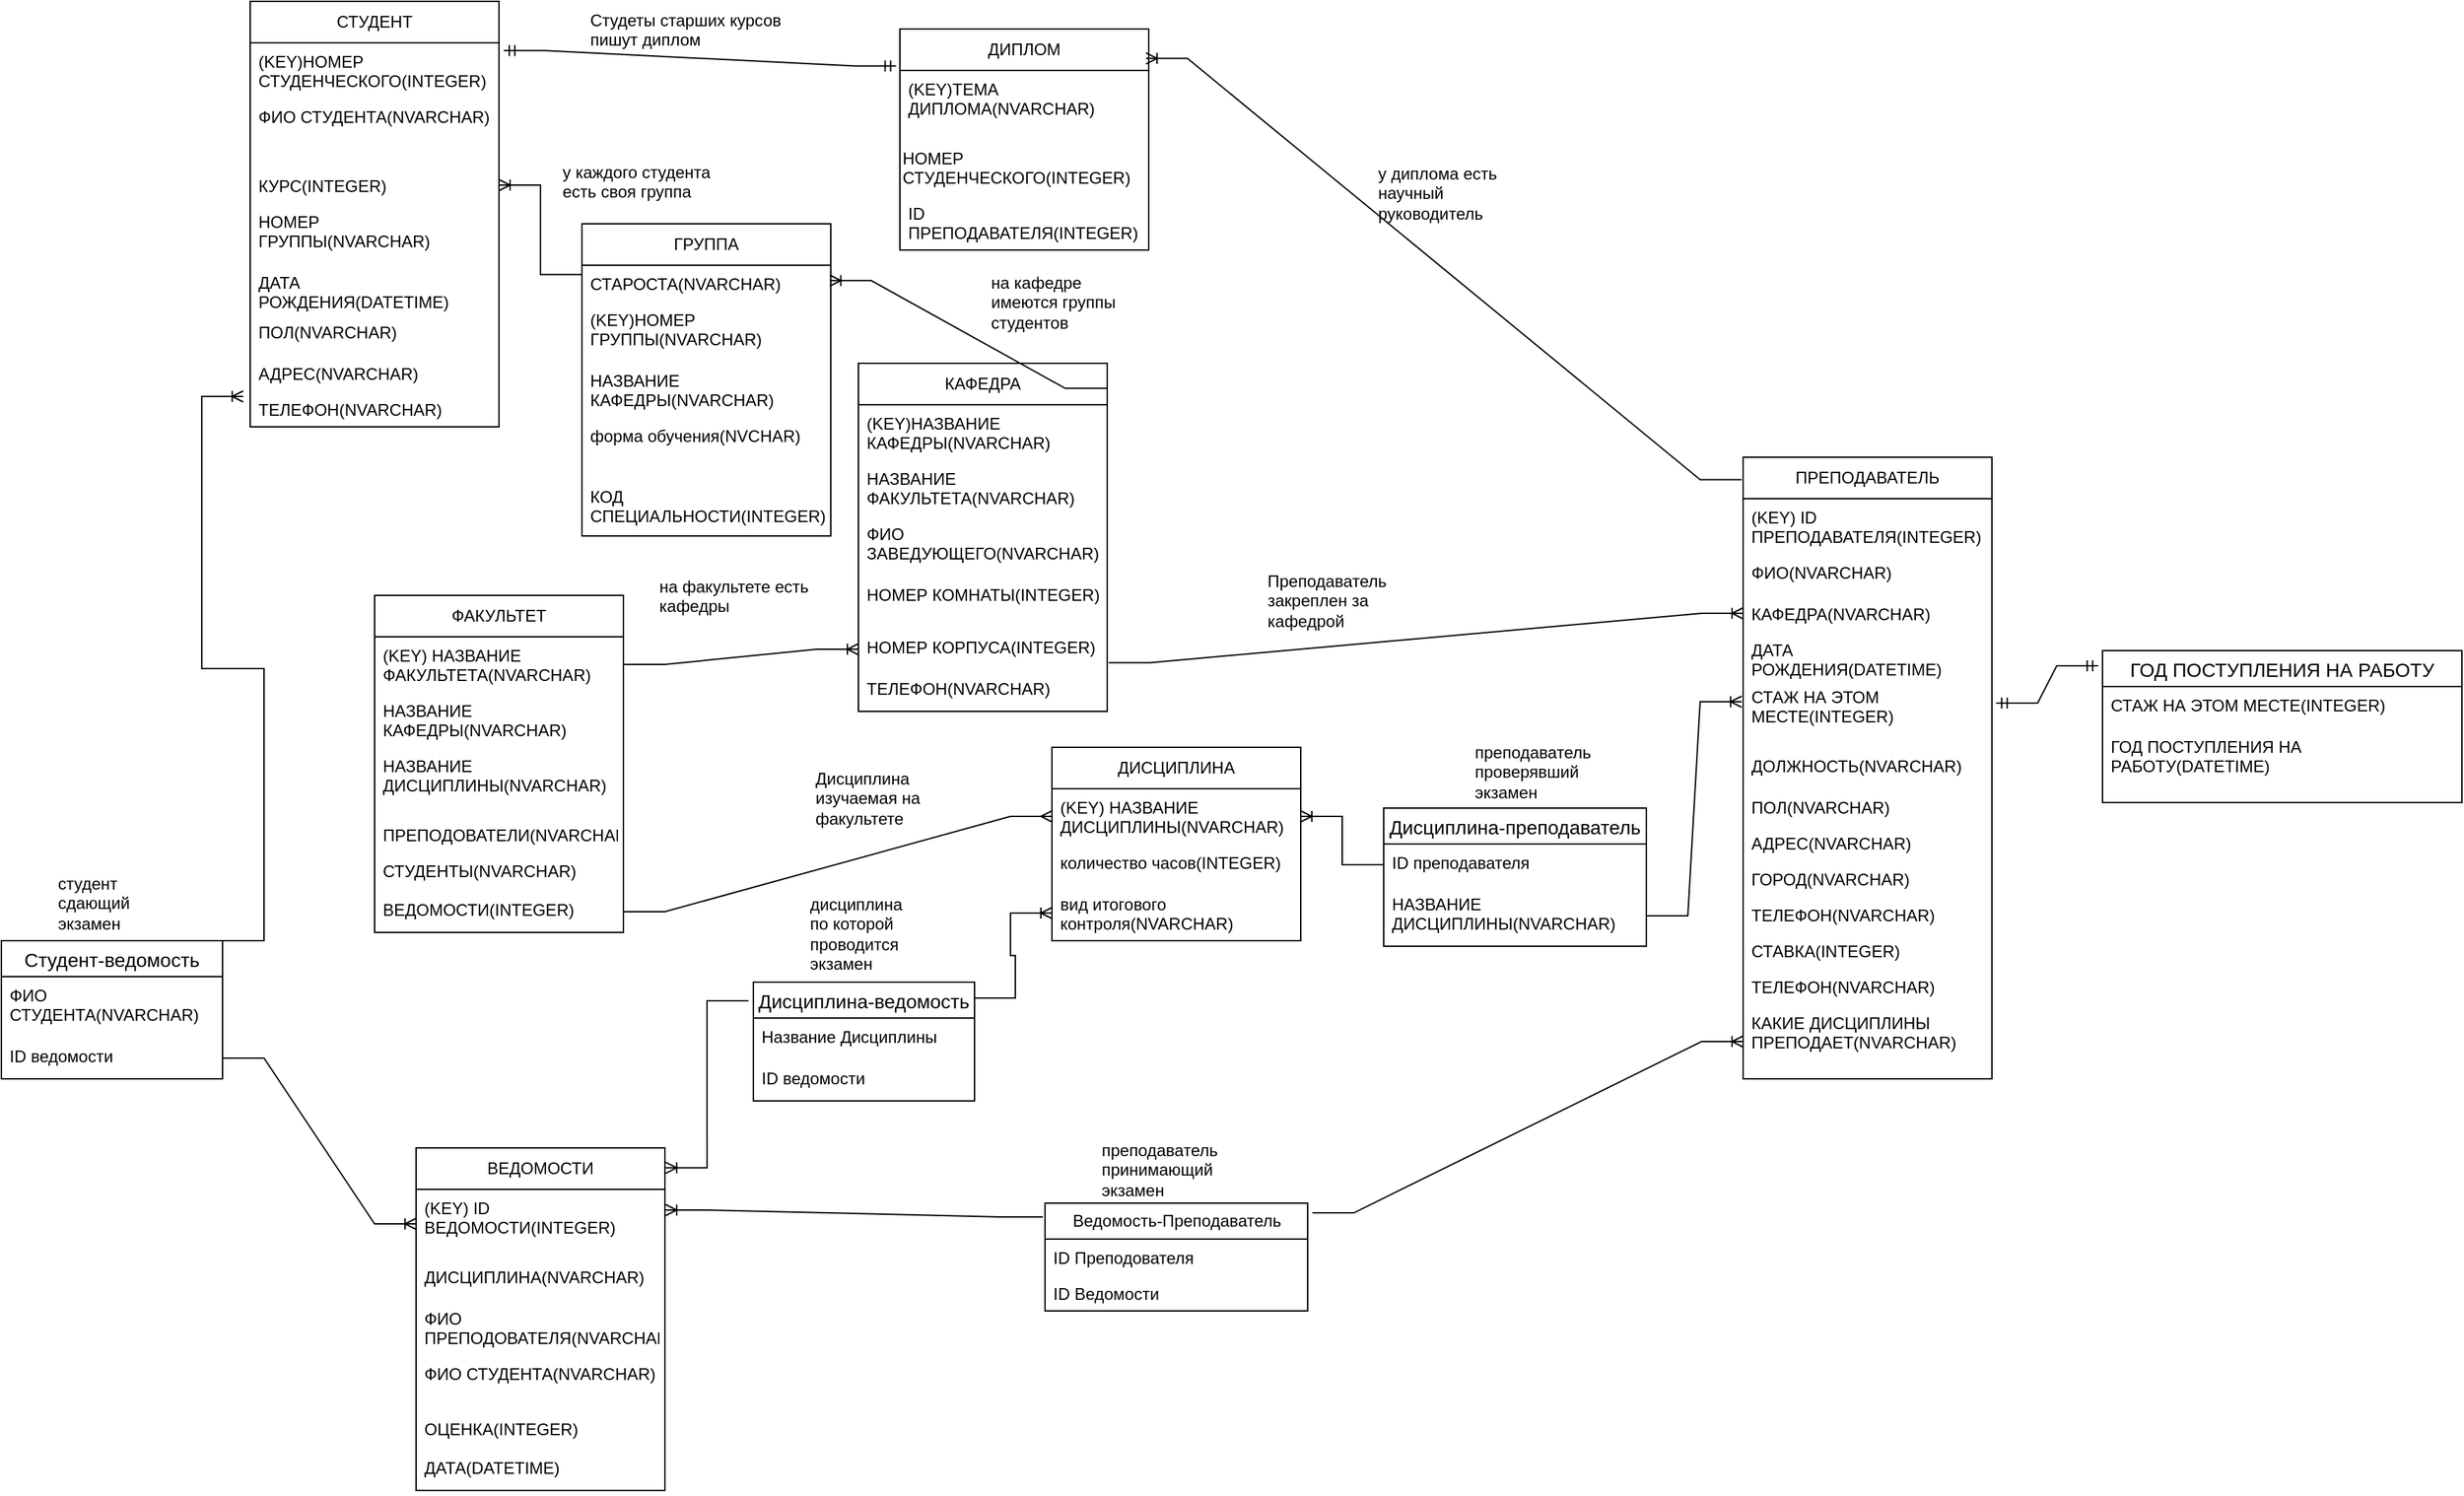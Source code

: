 <mxfile version="24.1.0" type="device">
  <diagram id="C5RBs43oDa-KdzZeNtuy" name="Page-1">
    <mxGraphModel dx="2901" dy="2444" grid="1" gridSize="10" guides="1" tooltips="1" connect="1" arrows="1" fold="1" page="1" pageScale="1" pageWidth="827" pageHeight="1169" math="0" shadow="0">
      <root>
        <mxCell id="WIyWlLk6GJQsqaUBKTNV-0" />
        <mxCell id="WIyWlLk6GJQsqaUBKTNV-1" parent="WIyWlLk6GJQsqaUBKTNV-0" />
        <mxCell id="mL6sKbGvGpQuZ9ooVY_j-10" value="СТУДЕНТ" style="swimlane;fontStyle=0;childLayout=stackLayout;horizontal=1;startSize=30;fillColor=none;horizontalStack=0;resizeParent=1;resizeParentMax=0;resizeLast=0;collapsible=1;marginBottom=0;whiteSpace=wrap;html=1;direction=east;" parent="WIyWlLk6GJQsqaUBKTNV-1" vertex="1">
          <mxGeometry x="50" y="-40" width="180" height="308" as="geometry" />
        </mxCell>
        <mxCell id="mL6sKbGvGpQuZ9ooVY_j-13" value="(KEY&lt;span style=&quot;background-color: initial;&quot;&gt;)НОМЕР СТУДЕНЧЕСКОГО(INTEGER&lt;/span&gt;&lt;span style=&quot;background-color: initial;&quot;&gt;)&lt;/span&gt;" style="text;strokeColor=none;fillColor=none;align=left;verticalAlign=top;spacingLeft=4;spacingRight=4;overflow=hidden;rotatable=0;points=[[0,0.5],[1,0.5]];portConstraint=eastwest;whiteSpace=wrap;html=1;" parent="mL6sKbGvGpQuZ9ooVY_j-10" vertex="1">
          <mxGeometry y="30" width="180" height="40" as="geometry" />
        </mxCell>
        <mxCell id="mL6sKbGvGpQuZ9ooVY_j-11" value="ФИО СТУДЕНТА(NVARCHAR)" style="text;strokeColor=none;fillColor=none;align=left;verticalAlign=top;spacingLeft=4;spacingRight=4;overflow=hidden;rotatable=0;points=[[0,0.5],[1,0.5]];portConstraint=eastwest;whiteSpace=wrap;html=1;" parent="mL6sKbGvGpQuZ9ooVY_j-10" vertex="1">
          <mxGeometry y="70" width="180" height="50" as="geometry" />
        </mxCell>
        <mxCell id="mL6sKbGvGpQuZ9ooVY_j-12" value="КУРС&lt;span style=&quot;background-color: initial;&quot;&gt;(INTEGER&lt;/span&gt;&lt;span style=&quot;background-color: initial;&quot;&gt;)&lt;/span&gt;" style="text;strokeColor=none;fillColor=none;align=left;verticalAlign=top;spacingLeft=4;spacingRight=4;overflow=hidden;rotatable=0;points=[[0,0.5],[1,0.5]];portConstraint=eastwest;whiteSpace=wrap;html=1;" parent="mL6sKbGvGpQuZ9ooVY_j-10" vertex="1">
          <mxGeometry y="120" width="180" height="26" as="geometry" />
        </mxCell>
        <mxCell id="mL6sKbGvGpQuZ9ooVY_j-14" value="НОМЕР ГРУППЫ(NVARCHAR)" style="text;strokeColor=none;fillColor=none;align=left;verticalAlign=top;spacingLeft=4;spacingRight=4;overflow=hidden;rotatable=0;points=[[0,0.5],[1,0.5]];portConstraint=eastwest;whiteSpace=wrap;html=1;" parent="mL6sKbGvGpQuZ9ooVY_j-10" vertex="1">
          <mxGeometry y="146" width="180" height="44" as="geometry" />
        </mxCell>
        <mxCell id="mL6sKbGvGpQuZ9ooVY_j-15" value="ДАТА РОЖДЕНИЯ(DATETIME)" style="text;strokeColor=none;fillColor=none;align=left;verticalAlign=top;spacingLeft=4;spacingRight=4;overflow=hidden;rotatable=0;points=[[0,0.5],[1,0.5]];portConstraint=eastwest;whiteSpace=wrap;html=1;" parent="mL6sKbGvGpQuZ9ooVY_j-10" vertex="1">
          <mxGeometry y="190" width="180" height="36" as="geometry" />
        </mxCell>
        <mxCell id="mL6sKbGvGpQuZ9ooVY_j-16" value="ПОЛ(NVARCHAR)&lt;div&gt;&lt;br&gt;&lt;/div&gt;" style="text;strokeColor=none;fillColor=none;align=left;verticalAlign=top;spacingLeft=4;spacingRight=4;overflow=hidden;rotatable=0;points=[[0,0.5],[1,0.5]];portConstraint=eastwest;whiteSpace=wrap;html=1;" parent="mL6sKbGvGpQuZ9ooVY_j-10" vertex="1">
          <mxGeometry y="226" width="180" height="30" as="geometry" />
        </mxCell>
        <mxCell id="mL6sKbGvGpQuZ9ooVY_j-20" value="АДРЕС(NVARCHAR)" style="text;strokeColor=none;fillColor=none;align=left;verticalAlign=top;spacingLeft=4;spacingRight=4;overflow=hidden;rotatable=0;points=[[0,0.5],[1,0.5]];portConstraint=eastwest;whiteSpace=wrap;html=1;" parent="mL6sKbGvGpQuZ9ooVY_j-10" vertex="1">
          <mxGeometry y="256" width="180" height="26" as="geometry" />
        </mxCell>
        <mxCell id="mL6sKbGvGpQuZ9ooVY_j-19" value="ТЕЛЕФОН(NVARCHAR)" style="text;strokeColor=none;fillColor=none;align=left;verticalAlign=top;spacingLeft=4;spacingRight=4;overflow=hidden;rotatable=0;points=[[0,0.5],[1,0.5]];portConstraint=eastwest;whiteSpace=wrap;html=1;" parent="mL6sKbGvGpQuZ9ooVY_j-10" vertex="1">
          <mxGeometry y="282" width="180" height="26" as="geometry" />
        </mxCell>
        <mxCell id="mL6sKbGvGpQuZ9ooVY_j-23" value="ФАКУЛЬТЕТ" style="swimlane;fontStyle=0;childLayout=stackLayout;horizontal=1;startSize=30;fillColor=none;horizontalStack=0;resizeParent=1;resizeParentMax=0;resizeLast=0;collapsible=1;marginBottom=0;whiteSpace=wrap;html=1;direction=east;" parent="WIyWlLk6GJQsqaUBKTNV-1" vertex="1">
          <mxGeometry x="140" y="390" width="180" height="244" as="geometry" />
        </mxCell>
        <mxCell id="KDJ2IwYOVcVYi2ePewSl-1" value="(KEY) НАЗВАНИЕ ФАКУЛЬТЕТА(NVARCHAR)" style="text;strokeColor=none;fillColor=none;align=left;verticalAlign=top;spacingLeft=4;spacingRight=4;overflow=hidden;rotatable=0;points=[[0,0.5],[1,0.5]];portConstraint=eastwest;whiteSpace=wrap;html=1;" parent="mL6sKbGvGpQuZ9ooVY_j-23" vertex="1">
          <mxGeometry y="30" width="180" height="40" as="geometry" />
        </mxCell>
        <mxCell id="mL6sKbGvGpQuZ9ooVY_j-24" value="НАЗВАНИЕ КАФЕДРЫ(NVARCHAR)" style="text;strokeColor=none;fillColor=none;align=left;verticalAlign=top;spacingLeft=4;spacingRight=4;overflow=hidden;rotatable=0;points=[[0,0.5],[1,0.5]];portConstraint=eastwest;whiteSpace=wrap;html=1;" parent="mL6sKbGvGpQuZ9ooVY_j-23" vertex="1">
          <mxGeometry y="70" width="180" height="40" as="geometry" />
        </mxCell>
        <mxCell id="mL6sKbGvGpQuZ9ooVY_j-25" value="НАЗВАНИЕ ДИСЦИПЛИНЫ(NVARCHAR)" style="text;strokeColor=none;fillColor=none;align=left;verticalAlign=top;spacingLeft=4;spacingRight=4;overflow=hidden;rotatable=0;points=[[0,0.5],[1,0.5]];portConstraint=eastwest;whiteSpace=wrap;html=1;" parent="mL6sKbGvGpQuZ9ooVY_j-23" vertex="1">
          <mxGeometry y="110" width="180" height="50" as="geometry" />
        </mxCell>
        <mxCell id="mL6sKbGvGpQuZ9ooVY_j-26" value="ПРЕПОДОВАТЕЛИ(NVARCHAR)" style="text;strokeColor=none;fillColor=none;align=left;verticalAlign=top;spacingLeft=4;spacingRight=4;overflow=hidden;rotatable=0;points=[[0,0.5],[1,0.5]];portConstraint=eastwest;whiteSpace=wrap;html=1;" parent="mL6sKbGvGpQuZ9ooVY_j-23" vertex="1">
          <mxGeometry y="160" width="180" height="26" as="geometry" />
        </mxCell>
        <mxCell id="mL6sKbGvGpQuZ9ooVY_j-27" value="СТУДЕНТЫ(NVARCHAR)" style="text;strokeColor=none;fillColor=none;align=left;verticalAlign=top;spacingLeft=4;spacingRight=4;overflow=hidden;rotatable=0;points=[[0,0.5],[1,0.5]];portConstraint=eastwest;whiteSpace=wrap;html=1;" parent="mL6sKbGvGpQuZ9ooVY_j-23" vertex="1">
          <mxGeometry y="186" width="180" height="28" as="geometry" />
        </mxCell>
        <mxCell id="mL6sKbGvGpQuZ9ooVY_j-28" value="ВЕДОМОСТИ(INTEGER)" style="text;strokeColor=none;fillColor=none;align=left;verticalAlign=top;spacingLeft=4;spacingRight=4;overflow=hidden;rotatable=0;points=[[0,0.5],[1,0.5]];portConstraint=eastwest;whiteSpace=wrap;html=1;" parent="mL6sKbGvGpQuZ9ooVY_j-23" vertex="1">
          <mxGeometry y="214" width="180" height="30" as="geometry" />
        </mxCell>
        <mxCell id="mL6sKbGvGpQuZ9ooVY_j-34" value="КАФЕДРА" style="swimlane;fontStyle=0;childLayout=stackLayout;horizontal=1;startSize=30;fillColor=none;horizontalStack=0;resizeParent=1;resizeParentMax=0;resizeLast=0;collapsible=1;marginBottom=0;whiteSpace=wrap;html=1;direction=east;" parent="WIyWlLk6GJQsqaUBKTNV-1" vertex="1">
          <mxGeometry x="490" y="222" width="180" height="252" as="geometry" />
        </mxCell>
        <mxCell id="mL6sKbGvGpQuZ9ooVY_j-35" value="(KEY)НАЗВАНИЕ КАФЕДРЫ(NVARCHAR)" style="text;strokeColor=none;fillColor=none;align=left;verticalAlign=top;spacingLeft=4;spacingRight=4;overflow=hidden;rotatable=0;points=[[0,0.5],[1,0.5]];portConstraint=eastwest;whiteSpace=wrap;html=1;" parent="mL6sKbGvGpQuZ9ooVY_j-34" vertex="1">
          <mxGeometry y="30" width="180" height="40" as="geometry" />
        </mxCell>
        <mxCell id="mL6sKbGvGpQuZ9ooVY_j-36" value="НАЗВАНИЕ ФАКУЛЬТЕТА(NVARCHAR)" style="text;strokeColor=none;fillColor=none;align=left;verticalAlign=top;spacingLeft=4;spacingRight=4;overflow=hidden;rotatable=0;points=[[0,0.5],[1,0.5]];portConstraint=eastwest;whiteSpace=wrap;html=1;" parent="mL6sKbGvGpQuZ9ooVY_j-34" vertex="1">
          <mxGeometry y="70" width="180" height="40" as="geometry" />
        </mxCell>
        <mxCell id="mL6sKbGvGpQuZ9ooVY_j-37" value="ФИО ЗАВЕДУЮЩЕГО(NVARCHAR)" style="text;strokeColor=none;fillColor=none;align=left;verticalAlign=top;spacingLeft=4;spacingRight=4;overflow=hidden;rotatable=0;points=[[0,0.5],[1,0.5]];portConstraint=eastwest;whiteSpace=wrap;html=1;" parent="mL6sKbGvGpQuZ9ooVY_j-34" vertex="1">
          <mxGeometry y="110" width="180" height="44" as="geometry" />
        </mxCell>
        <mxCell id="mL6sKbGvGpQuZ9ooVY_j-38" value="НОМЕР КОМНАТЫ&lt;span style=&quot;background-color: initial;&quot;&gt;(INTEGER&lt;/span&gt;&lt;span style=&quot;background-color: initial;&quot;&gt;)&lt;/span&gt;" style="text;strokeColor=none;fillColor=none;align=left;verticalAlign=top;spacingLeft=4;spacingRight=4;overflow=hidden;rotatable=0;points=[[0,0.5],[1,0.5]];portConstraint=eastwest;whiteSpace=wrap;html=1;" parent="mL6sKbGvGpQuZ9ooVY_j-34" vertex="1">
          <mxGeometry y="154" width="180" height="38" as="geometry" />
        </mxCell>
        <mxCell id="mL6sKbGvGpQuZ9ooVY_j-39" value="НОМЕР КОРПУСА&lt;span style=&quot;background-color: initial;&quot;&gt;(INTEGER&lt;/span&gt;&lt;span style=&quot;background-color: initial;&quot;&gt;)&lt;/span&gt;" style="text;strokeColor=none;fillColor=none;align=left;verticalAlign=top;spacingLeft=4;spacingRight=4;overflow=hidden;rotatable=0;points=[[0,0.5],[1,0.5]];portConstraint=eastwest;whiteSpace=wrap;html=1;" parent="mL6sKbGvGpQuZ9ooVY_j-34" vertex="1">
          <mxGeometry y="192" width="180" height="30" as="geometry" />
        </mxCell>
        <mxCell id="mL6sKbGvGpQuZ9ooVY_j-40" value="&lt;div&gt;ТЕЛЕФОН&lt;span style=&quot;background-color: initial;&quot;&gt;(NVARCHAR)&lt;/span&gt;&lt;/div&gt;" style="text;strokeColor=none;fillColor=none;align=left;verticalAlign=top;spacingLeft=4;spacingRight=4;overflow=hidden;rotatable=0;points=[[0,0.5],[1,0.5]];portConstraint=eastwest;whiteSpace=wrap;html=1;" parent="mL6sKbGvGpQuZ9ooVY_j-34" vertex="1">
          <mxGeometry y="222" width="180" height="30" as="geometry" />
        </mxCell>
        <mxCell id="mL6sKbGvGpQuZ9ooVY_j-46" value="ПРЕПОДА&lt;span style=&quot;background-color: initial;&quot;&gt;ВАТЕЛЬ&lt;/span&gt;" style="swimlane;fontStyle=0;childLayout=stackLayout;horizontal=1;startSize=30;fillColor=none;horizontalStack=0;resizeParent=1;resizeParentMax=0;resizeLast=0;collapsible=1;marginBottom=0;whiteSpace=wrap;html=1;direction=east;" parent="WIyWlLk6GJQsqaUBKTNV-1" vertex="1">
          <mxGeometry x="1130" y="290" width="180" height="450" as="geometry" />
        </mxCell>
        <mxCell id="KDJ2IwYOVcVYi2ePewSl-0" value="(KEY) ID ПРЕПОДАВАТЕЛЯ(INTEGER)" style="text;strokeColor=none;fillColor=none;align=left;verticalAlign=top;spacingLeft=4;spacingRight=4;overflow=hidden;rotatable=0;points=[[0,0.5],[1,0.5]];portConstraint=eastwest;whiteSpace=wrap;html=1;" parent="mL6sKbGvGpQuZ9ooVY_j-46" vertex="1">
          <mxGeometry y="30" width="180" height="40" as="geometry" />
        </mxCell>
        <mxCell id="mL6sKbGvGpQuZ9ooVY_j-47" value="ФИО(NVARCHAR)" style="text;strokeColor=none;fillColor=none;align=left;verticalAlign=top;spacingLeft=4;spacingRight=4;overflow=hidden;rotatable=0;points=[[0,0.5],[1,0.5]];portConstraint=eastwest;whiteSpace=wrap;html=1;" parent="mL6sKbGvGpQuZ9ooVY_j-46" vertex="1">
          <mxGeometry y="70" width="180" height="30" as="geometry" />
        </mxCell>
        <mxCell id="mL6sKbGvGpQuZ9ooVY_j-48" value="КАФЕДРА(NVARCHAR)" style="text;strokeColor=none;fillColor=none;align=left;verticalAlign=top;spacingLeft=4;spacingRight=4;overflow=hidden;rotatable=0;points=[[0,0.5],[1,0.5]];portConstraint=eastwest;whiteSpace=wrap;html=1;" parent="mL6sKbGvGpQuZ9ooVY_j-46" vertex="1">
          <mxGeometry y="100" width="180" height="26" as="geometry" />
        </mxCell>
        <mxCell id="mL6sKbGvGpQuZ9ooVY_j-49" value="ДАТА РОЖДЕНИЯ(DATETIME)" style="text;strokeColor=none;fillColor=none;align=left;verticalAlign=top;spacingLeft=4;spacingRight=4;overflow=hidden;rotatable=0;points=[[0,0.5],[1,0.5]];portConstraint=eastwest;whiteSpace=wrap;html=1;" parent="mL6sKbGvGpQuZ9ooVY_j-46" vertex="1">
          <mxGeometry y="126" width="180" height="34" as="geometry" />
        </mxCell>
        <mxCell id="mL6sKbGvGpQuZ9ooVY_j-51" value="СТАЖ НА ЭТОМ МЕСТЕ&lt;span style=&quot;background-color: initial;&quot;&gt;(INTEGER&lt;/span&gt;&lt;span style=&quot;background-color: initial;&quot;&gt;)&lt;/span&gt;" style="text;strokeColor=none;fillColor=none;align=left;verticalAlign=top;spacingLeft=4;spacingRight=4;overflow=hidden;rotatable=0;points=[[0,0.5],[1,0.5]];portConstraint=eastwest;whiteSpace=wrap;html=1;" parent="mL6sKbGvGpQuZ9ooVY_j-46" vertex="1">
          <mxGeometry y="160" width="180" height="50" as="geometry" />
        </mxCell>
        <mxCell id="mL6sKbGvGpQuZ9ooVY_j-52" value="&lt;div&gt;ДОЛЖНОСТЬ&lt;span style=&quot;background-color: initial;&quot;&gt;(NVARCHAR)&lt;/span&gt;&lt;/div&gt;" style="text;strokeColor=none;fillColor=none;align=left;verticalAlign=top;spacingLeft=4;spacingRight=4;overflow=hidden;rotatable=0;points=[[0,0.5],[1,0.5]];portConstraint=eastwest;whiteSpace=wrap;html=1;" parent="mL6sKbGvGpQuZ9ooVY_j-46" vertex="1">
          <mxGeometry y="210" width="180" height="30" as="geometry" />
        </mxCell>
        <mxCell id="mL6sKbGvGpQuZ9ooVY_j-53" value="ПОЛ(NVARCHAR)" style="text;strokeColor=none;fillColor=none;align=left;verticalAlign=top;spacingLeft=4;spacingRight=4;overflow=hidden;rotatable=0;points=[[0,0.5],[1,0.5]];portConstraint=eastwest;whiteSpace=wrap;html=1;" parent="mL6sKbGvGpQuZ9ooVY_j-46" vertex="1">
          <mxGeometry y="240" width="180" height="26" as="geometry" />
        </mxCell>
        <mxCell id="mL6sKbGvGpQuZ9ooVY_j-54" value="АДРЕС(NVARCHAR)" style="text;strokeColor=none;fillColor=none;align=left;verticalAlign=top;spacingLeft=4;spacingRight=4;overflow=hidden;rotatable=0;points=[[0,0.5],[1,0.5]];portConstraint=eastwest;whiteSpace=wrap;html=1;" parent="mL6sKbGvGpQuZ9ooVY_j-46" vertex="1">
          <mxGeometry y="266" width="180" height="26" as="geometry" />
        </mxCell>
        <mxCell id="mL6sKbGvGpQuZ9ooVY_j-55" value="ГОРОД(NVARCHAR)" style="text;strokeColor=none;fillColor=none;align=left;verticalAlign=top;spacingLeft=4;spacingRight=4;overflow=hidden;rotatable=0;points=[[0,0.5],[1,0.5]];portConstraint=eastwest;whiteSpace=wrap;html=1;" parent="mL6sKbGvGpQuZ9ooVY_j-46" vertex="1">
          <mxGeometry y="292" width="180" height="26" as="geometry" />
        </mxCell>
        <mxCell id="mL6sKbGvGpQuZ9ooVY_j-57" value="&lt;div&gt;ТЕЛЕФОН&lt;span style=&quot;background-color: initial;&quot;&gt;(NVARCHAR)&lt;/span&gt;&lt;/div&gt;" style="text;strokeColor=none;fillColor=none;align=left;verticalAlign=top;spacingLeft=4;spacingRight=4;overflow=hidden;rotatable=0;points=[[0,0.5],[1,0.5]];portConstraint=eastwest;whiteSpace=wrap;html=1;" parent="mL6sKbGvGpQuZ9ooVY_j-46" vertex="1">
          <mxGeometry y="318" width="180" height="26" as="geometry" />
        </mxCell>
        <mxCell id="mL6sKbGvGpQuZ9ooVY_j-58" value="&lt;div&gt;СТАВКА&lt;span style=&quot;background-color: initial;&quot;&gt;(INTEGER&lt;/span&gt;&lt;span style=&quot;background-color: initial;&quot;&gt;)&lt;/span&gt;&lt;/div&gt;" style="text;strokeColor=none;fillColor=none;align=left;verticalAlign=top;spacingLeft=4;spacingRight=4;overflow=hidden;rotatable=0;points=[[0,0.5],[1,0.5]];portConstraint=eastwest;whiteSpace=wrap;html=1;" parent="mL6sKbGvGpQuZ9ooVY_j-46" vertex="1">
          <mxGeometry y="344" width="180" height="26" as="geometry" />
        </mxCell>
        <mxCell id="mL6sKbGvGpQuZ9ooVY_j-59" value="&lt;div&gt;ТЕЛЕФОН&lt;span style=&quot;background-color: initial;&quot;&gt;(NVARCHAR)&lt;/span&gt;&lt;/div&gt;" style="text;strokeColor=none;fillColor=none;align=left;verticalAlign=top;spacingLeft=4;spacingRight=4;overflow=hidden;rotatable=0;points=[[0,0.5],[1,0.5]];portConstraint=eastwest;whiteSpace=wrap;html=1;" parent="mL6sKbGvGpQuZ9ooVY_j-46" vertex="1">
          <mxGeometry y="370" width="180" height="26" as="geometry" />
        </mxCell>
        <mxCell id="mL6sKbGvGpQuZ9ooVY_j-56" value="&lt;div&gt;КАКИЕ ДИСЦИПЛИНЫ ПРЕПОДАЕТ&lt;span style=&quot;background-color: initial;&quot;&gt;(NVARCHAR)&lt;/span&gt;&lt;/div&gt;" style="text;strokeColor=none;fillColor=none;align=left;verticalAlign=top;spacingLeft=4;spacingRight=4;overflow=hidden;rotatable=0;points=[[0,0.5],[1,0.5]];portConstraint=eastwest;whiteSpace=wrap;html=1;" parent="mL6sKbGvGpQuZ9ooVY_j-46" vertex="1">
          <mxGeometry y="396" width="180" height="54" as="geometry" />
        </mxCell>
        <mxCell id="mL6sKbGvGpQuZ9ooVY_j-60" value="ДИСЦИПЛИНА" style="swimlane;fontStyle=0;childLayout=stackLayout;horizontal=1;startSize=30;fillColor=none;horizontalStack=0;resizeParent=1;resizeParentMax=0;resizeLast=0;collapsible=1;marginBottom=0;whiteSpace=wrap;html=1;direction=east;" parent="WIyWlLk6GJQsqaUBKTNV-1" vertex="1">
          <mxGeometry x="630" y="500" width="180" height="140" as="geometry" />
        </mxCell>
        <mxCell id="KDJ2IwYOVcVYi2ePewSl-4" value="(KEY) НАЗВАНИЕ ДИСЦИПЛИНЫ(NVARCHAR)" style="text;strokeColor=none;fillColor=none;align=left;verticalAlign=top;spacingLeft=4;spacingRight=4;overflow=hidden;rotatable=0;points=[[0,0.5],[1,0.5]];portConstraint=eastwest;whiteSpace=wrap;html=1;" parent="mL6sKbGvGpQuZ9ooVY_j-60" vertex="1">
          <mxGeometry y="30" width="180" height="40" as="geometry" />
        </mxCell>
        <mxCell id="mL6sKbGvGpQuZ9ooVY_j-61" value="количество часов&lt;span style=&quot;background-color: initial;&quot;&gt;(INTEGER&lt;/span&gt;&lt;span style=&quot;background-color: initial;&quot;&gt;)&lt;/span&gt;" style="text;strokeColor=none;fillColor=none;align=left;verticalAlign=top;spacingLeft=4;spacingRight=4;overflow=hidden;rotatable=0;points=[[0,0.5],[1,0.5]];portConstraint=eastwest;whiteSpace=wrap;html=1;" parent="mL6sKbGvGpQuZ9ooVY_j-60" vertex="1">
          <mxGeometry y="70" width="180" height="30" as="geometry" />
        </mxCell>
        <mxCell id="mL6sKbGvGpQuZ9ooVY_j-62" value="вид итогового контроля(NVARCHAR)" style="text;strokeColor=none;fillColor=none;align=left;verticalAlign=top;spacingLeft=4;spacingRight=4;overflow=hidden;rotatable=0;points=[[0,0.5],[1,0.5]];portConstraint=eastwest;whiteSpace=wrap;html=1;" parent="mL6sKbGvGpQuZ9ooVY_j-60" vertex="1">
          <mxGeometry y="100" width="180" height="40" as="geometry" />
        </mxCell>
        <mxCell id="mL6sKbGvGpQuZ9ooVY_j-71" value="ВЕДОМОСТИ" style="swimlane;fontStyle=0;childLayout=stackLayout;horizontal=1;startSize=30;fillColor=none;horizontalStack=0;resizeParent=1;resizeParentMax=0;resizeLast=0;collapsible=1;marginBottom=0;whiteSpace=wrap;html=1;direction=east;" parent="WIyWlLk6GJQsqaUBKTNV-1" vertex="1">
          <mxGeometry x="170" y="790" width="180" height="248" as="geometry" />
        </mxCell>
        <mxCell id="KDJ2IwYOVcVYi2ePewSl-3" value="(KEY) ID ВЕДОМОСТИ&lt;span style=&quot;background-color: initial;&quot;&gt;(INTEGER&lt;/span&gt;&lt;span style=&quot;background-color: initial;&quot;&gt;)&lt;/span&gt;" style="text;strokeColor=none;fillColor=none;align=left;verticalAlign=top;spacingLeft=4;spacingRight=4;overflow=hidden;rotatable=0;points=[[0,0.5],[1,0.5]];portConstraint=eastwest;whiteSpace=wrap;html=1;" parent="mL6sKbGvGpQuZ9ooVY_j-71" vertex="1">
          <mxGeometry y="30" width="180" height="50" as="geometry" />
        </mxCell>
        <mxCell id="mL6sKbGvGpQuZ9ooVY_j-72" value="ДИСЦИПЛИНА(NVARCHAR)" style="text;strokeColor=none;fillColor=none;align=left;verticalAlign=top;spacingLeft=4;spacingRight=4;overflow=hidden;rotatable=0;points=[[0,0.5],[1,0.5]];portConstraint=eastwest;whiteSpace=wrap;html=1;" parent="mL6sKbGvGpQuZ9ooVY_j-71" vertex="1">
          <mxGeometry y="80" width="180" height="30" as="geometry" />
        </mxCell>
        <mxCell id="mL6sKbGvGpQuZ9ooVY_j-73" value="ФИО ПРЕПОДОВАТЕЛЯ(NVARCHAR)" style="text;strokeColor=none;fillColor=none;align=left;verticalAlign=top;spacingLeft=4;spacingRight=4;overflow=hidden;rotatable=0;points=[[0,0.5],[1,0.5]];portConstraint=eastwest;whiteSpace=wrap;html=1;" parent="mL6sKbGvGpQuZ9ooVY_j-71" vertex="1">
          <mxGeometry y="110" width="180" height="40" as="geometry" />
        </mxCell>
        <mxCell id="mL6sKbGvGpQuZ9ooVY_j-74" value="ФИО СТУДЕНТА(NVARCHAR)" style="text;strokeColor=none;fillColor=none;align=left;verticalAlign=top;spacingLeft=4;spacingRight=4;overflow=hidden;rotatable=0;points=[[0,0.5],[1,0.5]];portConstraint=eastwest;whiteSpace=wrap;html=1;" parent="mL6sKbGvGpQuZ9ooVY_j-71" vertex="1">
          <mxGeometry y="150" width="180" height="40" as="geometry" />
        </mxCell>
        <mxCell id="mL6sKbGvGpQuZ9ooVY_j-75" value="ОЦЕНКА&lt;span style=&quot;background-color: initial;&quot;&gt;(INTEGER&lt;/span&gt;&lt;span style=&quot;background-color: initial;&quot;&gt;)&lt;/span&gt;" style="text;strokeColor=none;fillColor=none;align=left;verticalAlign=top;spacingLeft=4;spacingRight=4;overflow=hidden;rotatable=0;points=[[0,0.5],[1,0.5]];portConstraint=eastwest;whiteSpace=wrap;html=1;" parent="mL6sKbGvGpQuZ9ooVY_j-71" vertex="1">
          <mxGeometry y="190" width="180" height="28" as="geometry" />
        </mxCell>
        <mxCell id="mL6sKbGvGpQuZ9ooVY_j-76" value="ДАТА(DATETIME)" style="text;strokeColor=none;fillColor=none;align=left;verticalAlign=top;spacingLeft=4;spacingRight=4;overflow=hidden;rotatable=0;points=[[0,0.5],[1,0.5]];portConstraint=eastwest;whiteSpace=wrap;html=1;" parent="mL6sKbGvGpQuZ9ooVY_j-71" vertex="1">
          <mxGeometry y="218" width="180" height="30" as="geometry" />
        </mxCell>
        <mxCell id="mL6sKbGvGpQuZ9ooVY_j-84" value="ДИПЛОМ" style="swimlane;fontStyle=0;childLayout=stackLayout;horizontal=1;startSize=30;fillColor=none;horizontalStack=0;resizeParent=1;resizeParentMax=0;resizeLast=0;collapsible=1;marginBottom=0;whiteSpace=wrap;html=1;direction=east;" parent="WIyWlLk6GJQsqaUBKTNV-1" vertex="1">
          <mxGeometry x="520" y="-20" width="180" height="160" as="geometry" />
        </mxCell>
        <mxCell id="mL6sKbGvGpQuZ9ooVY_j-86" value="(KEY)ТЕМА ДИПЛОМА(NVARCHAR)" style="text;strokeColor=none;fillColor=none;align=left;verticalAlign=top;spacingLeft=4;spacingRight=4;overflow=hidden;rotatable=0;points=[[0,0.5],[1,0.5]];portConstraint=eastwest;whiteSpace=wrap;html=1;" parent="mL6sKbGvGpQuZ9ooVY_j-84" vertex="1">
          <mxGeometry y="30" width="180" height="50" as="geometry" />
        </mxCell>
        <mxCell id="ZRAf-OyBsX5bpxxdaYuj-69" value="&lt;span style=&quot;color: rgb(0, 0, 0); font-family: Helvetica; font-size: 12px; font-style: normal; font-variant-ligatures: normal; font-variant-caps: normal; font-weight: 400; letter-spacing: normal; orphans: 2; text-align: left; text-indent: 0px; text-transform: none; widows: 2; word-spacing: 0px; -webkit-text-stroke-width: 0px; white-space: normal; background-color: initial; text-decoration-thickness: initial; text-decoration-style: initial; text-decoration-color: initial;&quot;&gt;НОМЕР СТУДЕНЧЕСКОГО(INTEGER&lt;/span&gt;&lt;span style=&quot;color: rgb(0, 0, 0); font-family: Helvetica; font-size: 12px; font-style: normal; font-variant-ligatures: normal; font-variant-caps: normal; font-weight: 400; letter-spacing: normal; orphans: 2; text-align: left; text-indent: 0px; text-transform: none; widows: 2; word-spacing: 0px; -webkit-text-stroke-width: 0px; white-space: normal; background-color: initial; text-decoration-thickness: initial; text-decoration-style: initial; text-decoration-color: initial;&quot;&gt;)&lt;/span&gt;" style="text;whiteSpace=wrap;html=1;" parent="mL6sKbGvGpQuZ9ooVY_j-84" vertex="1">
          <mxGeometry y="80" width="180" height="40" as="geometry" />
        </mxCell>
        <mxCell id="ZRAf-OyBsX5bpxxdaYuj-70" value="ID ПРЕПОДАВАТЕЛЯ(INTEGER)" style="text;strokeColor=none;fillColor=none;align=left;verticalAlign=top;spacingLeft=4;spacingRight=4;overflow=hidden;rotatable=0;points=[[0,0.5],[1,0.5]];portConstraint=eastwest;whiteSpace=wrap;html=1;" parent="mL6sKbGvGpQuZ9ooVY_j-84" vertex="1">
          <mxGeometry y="120" width="180" height="40" as="geometry" />
        </mxCell>
        <mxCell id="mL6sKbGvGpQuZ9ooVY_j-91" value="ГРУППА" style="swimlane;fontStyle=0;childLayout=stackLayout;horizontal=1;startSize=30;fillColor=none;horizontalStack=0;resizeParent=1;resizeParentMax=0;resizeLast=0;collapsible=1;marginBottom=0;whiteSpace=wrap;html=1;direction=east;" parent="WIyWlLk6GJQsqaUBKTNV-1" vertex="1">
          <mxGeometry x="290" y="121" width="180" height="226" as="geometry" />
        </mxCell>
        <mxCell id="mL6sKbGvGpQuZ9ooVY_j-92" value="СТАРОСТА(NVARCHAR)" style="text;strokeColor=none;fillColor=none;align=left;verticalAlign=top;spacingLeft=4;spacingRight=4;overflow=hidden;rotatable=0;points=[[0,0.5],[1,0.5]];portConstraint=eastwest;whiteSpace=wrap;html=1;" parent="mL6sKbGvGpQuZ9ooVY_j-91" vertex="1">
          <mxGeometry y="30" width="180" height="26" as="geometry" />
        </mxCell>
        <mxCell id="mL6sKbGvGpQuZ9ooVY_j-93" value="(KEY)НОМЕР ГРУППЫ(NVARCHAR)" style="text;strokeColor=none;fillColor=none;align=left;verticalAlign=top;spacingLeft=4;spacingRight=4;overflow=hidden;rotatable=0;points=[[0,0.5],[1,0.5]];portConstraint=eastwest;whiteSpace=wrap;html=1;" parent="mL6sKbGvGpQuZ9ooVY_j-91" vertex="1">
          <mxGeometry y="56" width="180" height="44" as="geometry" />
        </mxCell>
        <mxCell id="mL6sKbGvGpQuZ9ooVY_j-94" value="НАЗВАНИЕ КАФЕДРЫ(NVARCHAR)" style="text;strokeColor=none;fillColor=none;align=left;verticalAlign=top;spacingLeft=4;spacingRight=4;overflow=hidden;rotatable=0;points=[[0,0.5],[1,0.5]];portConstraint=eastwest;whiteSpace=wrap;html=1;" parent="mL6sKbGvGpQuZ9ooVY_j-91" vertex="1">
          <mxGeometry y="100" width="180" height="40" as="geometry" />
        </mxCell>
        <mxCell id="Mmfv7NiQxR17FKeg-H2E-2" value="форма обучения(NVCHAR)" style="text;strokeColor=none;fillColor=none;spacingLeft=4;spacingRight=4;overflow=hidden;rotatable=0;points=[[0,0.5],[1,0.5]];portConstraint=eastwest;fontSize=12;whiteSpace=wrap;html=1;" vertex="1" parent="mL6sKbGvGpQuZ9ooVY_j-91">
          <mxGeometry y="140" width="180" height="44" as="geometry" />
        </mxCell>
        <mxCell id="mL6sKbGvGpQuZ9ooVY_j-22" value="КОД СПЕЦИАЛЬНОСТИ&lt;span style=&quot;background-color: initial;&quot;&gt;(INTEGER&lt;/span&gt;&lt;span style=&quot;background-color: initial;&quot;&gt;)&lt;/span&gt;&lt;div&gt;&lt;br&gt;&lt;/div&gt;" style="text;strokeColor=none;fillColor=none;align=left;verticalAlign=top;spacingLeft=4;spacingRight=4;overflow=hidden;rotatable=0;points=[[0,0.5],[1,0.5]];portConstraint=eastwest;whiteSpace=wrap;html=1;" parent="mL6sKbGvGpQuZ9ooVY_j-91" vertex="1">
          <mxGeometry y="184" width="180" height="42" as="geometry" />
        </mxCell>
        <mxCell id="ZRAf-OyBsX5bpxxdaYuj-2" value="" style="edgeStyle=entityRelationEdgeStyle;fontSize=12;html=1;endArrow=ERoneToMany;rounded=0;exitX=1;exitY=0.5;exitDx=0;exitDy=0;entryX=0;entryY=0.5;entryDx=0;entryDy=0;" parent="WIyWlLk6GJQsqaUBKTNV-1" source="KDJ2IwYOVcVYi2ePewSl-1" target="mL6sKbGvGpQuZ9ooVY_j-39" edge="1">
          <mxGeometry width="100" height="100" relative="1" as="geometry">
            <mxPoint x="340" y="480" as="sourcePoint" />
            <mxPoint x="440" y="380" as="targetPoint" />
          </mxGeometry>
        </mxCell>
        <mxCell id="ZRAf-OyBsX5bpxxdaYuj-8" value="" style="edgeStyle=entityRelationEdgeStyle;fontSize=12;html=1;endArrow=ERmandOne;startArrow=ERmandOne;rounded=0;exitX=1.019;exitY=0.142;exitDx=0;exitDy=0;exitPerimeter=0;entryX=-0.015;entryY=0.167;entryDx=0;entryDy=0;entryPerimeter=0;" parent="WIyWlLk6GJQsqaUBKTNV-1" source="mL6sKbGvGpQuZ9ooVY_j-13" target="mL6sKbGvGpQuZ9ooVY_j-84" edge="1">
          <mxGeometry width="100" height="100" relative="1" as="geometry">
            <mxPoint x="310" y="220" as="sourcePoint" />
            <mxPoint x="410" y="120" as="targetPoint" />
          </mxGeometry>
        </mxCell>
        <mxCell id="ZRAf-OyBsX5bpxxdaYuj-16" value="" style="edgeStyle=entityRelationEdgeStyle;fontSize=12;html=1;endArrow=ERoneToMany;rounded=0;entryX=0.996;entryY=0.182;entryDx=0;entryDy=0;entryPerimeter=0;exitX=0.998;exitY=0.072;exitDx=0;exitDy=0;exitPerimeter=0;" parent="WIyWlLk6GJQsqaUBKTNV-1" source="mL6sKbGvGpQuZ9ooVY_j-34" target="mL6sKbGvGpQuZ9ooVY_j-91" edge="1">
          <mxGeometry width="100" height="100" relative="1" as="geometry">
            <mxPoint x="590.0" y="147.712" as="sourcePoint" />
            <mxPoint x="677.66" y="280" as="targetPoint" />
          </mxGeometry>
        </mxCell>
        <mxCell id="ZRAf-OyBsX5bpxxdaYuj-21" value="Студеты старших курсов пишут диплом" style="text;strokeColor=none;fillColor=none;spacingLeft=4;spacingRight=4;overflow=hidden;rotatable=0;points=[[0,0.5],[1,0.5]];portConstraint=eastwest;fontSize=12;whiteSpace=wrap;html=1;" parent="WIyWlLk6GJQsqaUBKTNV-1" vertex="1">
          <mxGeometry x="290" y="-40" width="150" height="40" as="geometry" />
        </mxCell>
        <mxCell id="ZRAf-OyBsX5bpxxdaYuj-22" value="у диплома есть научный руководитель" style="text;strokeColor=none;fillColor=none;spacingLeft=4;spacingRight=4;overflow=hidden;rotatable=0;points=[[0,0.5],[1,0.5]];portConstraint=eastwest;fontSize=12;whiteSpace=wrap;html=1;" parent="WIyWlLk6GJQsqaUBKTNV-1" vertex="1">
          <mxGeometry x="860" y="71" width="130" height="50" as="geometry" />
        </mxCell>
        <mxCell id="ZRAf-OyBsX5bpxxdaYuj-23" value="Преподаватель закреплен за кафедрой" style="text;strokeColor=none;fillColor=none;spacingLeft=4;spacingRight=4;overflow=hidden;rotatable=0;points=[[0,0.5],[1,0.5]];portConstraint=eastwest;fontSize=12;whiteSpace=wrap;html=1;" parent="WIyWlLk6GJQsqaUBKTNV-1" vertex="1">
          <mxGeometry x="780" y="366" width="110" height="58" as="geometry" />
        </mxCell>
        <mxCell id="ZRAf-OyBsX5bpxxdaYuj-24" value="на кафедре имеются группы студентов" style="text;strokeColor=none;fillColor=none;spacingLeft=4;spacingRight=4;overflow=hidden;rotatable=0;points=[[0,0.5],[1,0.5]];portConstraint=eastwest;fontSize=12;whiteSpace=wrap;html=1;" parent="WIyWlLk6GJQsqaUBKTNV-1" vertex="1">
          <mxGeometry x="580" y="150" width="120" height="50" as="geometry" />
        </mxCell>
        <mxCell id="ZRAf-OyBsX5bpxxdaYuj-25" value="на факультете есть кафедры" style="text;strokeColor=none;fillColor=none;spacingLeft=4;spacingRight=4;overflow=hidden;rotatable=0;points=[[0,0.5],[1,0.5]];portConstraint=eastwest;fontSize=12;whiteSpace=wrap;html=1;" parent="WIyWlLk6GJQsqaUBKTNV-1" vertex="1">
          <mxGeometry x="340" y="370" width="130" height="50" as="geometry" />
        </mxCell>
        <mxCell id="ZRAf-OyBsX5bpxxdaYuj-26" value="у каждого студента есть своя группа" style="text;strokeColor=none;fillColor=none;spacingLeft=4;spacingRight=4;overflow=hidden;rotatable=0;points=[[0,0.5],[1,0.5]];portConstraint=eastwest;fontSize=12;whiteSpace=wrap;html=1;" parent="WIyWlLk6GJQsqaUBKTNV-1" vertex="1">
          <mxGeometry x="270" y="70" width="130" height="50" as="geometry" />
        </mxCell>
        <mxCell id="ZRAf-OyBsX5bpxxdaYuj-27" value="Дисциплина изучаемая на факультете" style="text;strokeColor=none;fillColor=none;spacingLeft=4;spacingRight=4;overflow=hidden;rotatable=0;points=[[0,0.5],[1,0.5]];portConstraint=eastwest;fontSize=12;whiteSpace=wrap;html=1;" parent="WIyWlLk6GJQsqaUBKTNV-1" vertex="1">
          <mxGeometry x="452.5" y="509" width="127.5" height="50" as="geometry" />
        </mxCell>
        <mxCell id="ZRAf-OyBsX5bpxxdaYuj-28" value="преподаватель принимающий экзамен" style="text;strokeColor=none;fillColor=none;spacingLeft=4;spacingRight=4;overflow=hidden;rotatable=0;points=[[0,0.5],[1,0.5]];portConstraint=eastwest;fontSize=12;whiteSpace=wrap;html=1;" parent="WIyWlLk6GJQsqaUBKTNV-1" vertex="1">
          <mxGeometry x="660" y="778" width="100" height="50" as="geometry" />
        </mxCell>
        <mxCell id="ZRAf-OyBsX5bpxxdaYuj-29" value="дисциплина по которой проводится экзамен" style="text;strokeColor=none;fillColor=none;spacingLeft=4;spacingRight=4;overflow=hidden;rotatable=0;points=[[0,0.5],[1,0.5]];portConstraint=eastwest;fontSize=12;whiteSpace=wrap;html=1;" parent="WIyWlLk6GJQsqaUBKTNV-1" vertex="1">
          <mxGeometry x="449" y="600" width="90" height="70" as="geometry" />
        </mxCell>
        <mxCell id="ZRAf-OyBsX5bpxxdaYuj-31" value="студент сдающий экзамен" style="text;strokeColor=none;fillColor=none;spacingLeft=4;spacingRight=4;overflow=hidden;rotatable=0;points=[[0,0.5],[1,0.5]];portConstraint=eastwest;fontSize=12;whiteSpace=wrap;html=1;" parent="WIyWlLk6GJQsqaUBKTNV-1" vertex="1">
          <mxGeometry x="-95" y="585" width="90" height="70" as="geometry" />
        </mxCell>
        <mxCell id="ZRAf-OyBsX5bpxxdaYuj-32" value="преподаватель проверявший экзамен" style="text;strokeColor=none;fillColor=none;spacingLeft=4;spacingRight=4;overflow=hidden;rotatable=0;points=[[0,0.5],[1,0.5]];portConstraint=eastwest;fontSize=12;whiteSpace=wrap;html=1;" parent="WIyWlLk6GJQsqaUBKTNV-1" vertex="1">
          <mxGeometry x="930" y="490" width="100" height="50" as="geometry" />
        </mxCell>
        <mxCell id="ZRAf-OyBsX5bpxxdaYuj-39" value="" style="edgeStyle=entityRelationEdgeStyle;fontSize=12;html=1;endArrow=ERoneToMany;rounded=0;exitX=1.006;exitY=-0.175;exitDx=0;exitDy=0;exitPerimeter=0;entryX=0;entryY=0.5;entryDx=0;entryDy=0;" parent="WIyWlLk6GJQsqaUBKTNV-1" source="mL6sKbGvGpQuZ9ooVY_j-40" target="mL6sKbGvGpQuZ9ooVY_j-48" edge="1">
          <mxGeometry width="100" height="100" relative="1" as="geometry">
            <mxPoint x="790" y="509" as="sourcePoint" />
            <mxPoint x="890" y="409" as="targetPoint" />
          </mxGeometry>
        </mxCell>
        <mxCell id="ZRAf-OyBsX5bpxxdaYuj-14" value="" style="edgeStyle=entityRelationEdgeStyle;fontSize=12;html=1;endArrow=ERoneToMany;rounded=0;exitX=-0.006;exitY=0.036;exitDx=0;exitDy=0;entryX=0.989;entryY=0.133;entryDx=0;entryDy=0;exitPerimeter=0;entryPerimeter=0;" parent="WIyWlLk6GJQsqaUBKTNV-1" source="mL6sKbGvGpQuZ9ooVY_j-46" target="mL6sKbGvGpQuZ9ooVY_j-84" edge="1">
          <mxGeometry width="100" height="100" relative="1" as="geometry">
            <mxPoint x="640" y="360" as="sourcePoint" />
            <mxPoint x="690" y="85" as="targetPoint" />
          </mxGeometry>
        </mxCell>
        <mxCell id="ZRAf-OyBsX5bpxxdaYuj-15" value="" style="edgeStyle=entityRelationEdgeStyle;fontSize=12;html=1;endArrow=ERoneToMany;rounded=0;exitX=0;exitY=0.26;exitDx=0;exitDy=0;entryX=1;entryY=0.5;entryDx=0;entryDy=0;exitPerimeter=0;" parent="WIyWlLk6GJQsqaUBKTNV-1" source="mL6sKbGvGpQuZ9ooVY_j-92" target="mL6sKbGvGpQuZ9ooVY_j-12" edge="1">
          <mxGeometry width="100" height="100" relative="1" as="geometry">
            <mxPoint x="320" y="410" as="sourcePoint" />
            <mxPoint x="420" y="310" as="targetPoint" />
          </mxGeometry>
        </mxCell>
        <mxCell id="ZRAf-OyBsX5bpxxdaYuj-41" value="" style="edgeStyle=entityRelationEdgeStyle;fontSize=12;html=1;endArrow=ERmany;rounded=0;exitX=1;exitY=0.5;exitDx=0;exitDy=0;entryX=0;entryY=0.5;entryDx=0;entryDy=0;" parent="WIyWlLk6GJQsqaUBKTNV-1" source="mL6sKbGvGpQuZ9ooVY_j-28" target="KDJ2IwYOVcVYi2ePewSl-4" edge="1">
          <mxGeometry width="100" height="100" relative="1" as="geometry">
            <mxPoint x="450" y="460" as="sourcePoint" />
            <mxPoint x="550" y="360" as="targetPoint" />
          </mxGeometry>
        </mxCell>
        <mxCell id="ZRAf-OyBsX5bpxxdaYuj-42" value="Ведомость-Преподаватель" style="swimlane;fontStyle=0;childLayout=stackLayout;horizontal=1;startSize=26;fillColor=none;horizontalStack=0;resizeParent=1;resizeParentMax=0;resizeLast=0;collapsible=1;marginBottom=0;html=1;" parent="WIyWlLk6GJQsqaUBKTNV-1" vertex="1">
          <mxGeometry x="625" y="830" width="190" height="78" as="geometry" />
        </mxCell>
        <mxCell id="ZRAf-OyBsX5bpxxdaYuj-43" value="ID Преподователя" style="text;strokeColor=none;fillColor=none;align=left;verticalAlign=top;spacingLeft=4;spacingRight=4;overflow=hidden;rotatable=0;points=[[0,0.5],[1,0.5]];portConstraint=eastwest;whiteSpace=wrap;html=1;" parent="ZRAf-OyBsX5bpxxdaYuj-42" vertex="1">
          <mxGeometry y="26" width="190" height="26" as="geometry" />
        </mxCell>
        <mxCell id="ZRAf-OyBsX5bpxxdaYuj-44" value="ID Ведомости" style="text;strokeColor=none;fillColor=none;align=left;verticalAlign=top;spacingLeft=4;spacingRight=4;overflow=hidden;rotatable=0;points=[[0,0.5],[1,0.5]];portConstraint=eastwest;whiteSpace=wrap;html=1;" parent="ZRAf-OyBsX5bpxxdaYuj-42" vertex="1">
          <mxGeometry y="52" width="190" height="26" as="geometry" />
        </mxCell>
        <mxCell id="ZRAf-OyBsX5bpxxdaYuj-46" value="" style="edgeStyle=entityRelationEdgeStyle;fontSize=12;html=1;endArrow=ERoneToMany;rounded=0;exitX=-0.008;exitY=0.128;exitDx=0;exitDy=0;exitPerimeter=0;entryX=1.003;entryY=0.3;entryDx=0;entryDy=0;entryPerimeter=0;" parent="WIyWlLk6GJQsqaUBKTNV-1" source="ZRAf-OyBsX5bpxxdaYuj-42" target="KDJ2IwYOVcVYi2ePewSl-3" edge="1">
          <mxGeometry width="100" height="100" relative="1" as="geometry">
            <mxPoint x="580" y="700" as="sourcePoint" />
            <mxPoint x="380" y="770" as="targetPoint" />
          </mxGeometry>
        </mxCell>
        <mxCell id="ZRAf-OyBsX5bpxxdaYuj-47" value="" style="edgeStyle=entityRelationEdgeStyle;fontSize=12;html=1;endArrow=ERoneToMany;rounded=0;exitX=1.018;exitY=0.09;exitDx=0;exitDy=0;exitPerimeter=0;entryX=0;entryY=0.5;entryDx=0;entryDy=0;" parent="WIyWlLk6GJQsqaUBKTNV-1" source="ZRAf-OyBsX5bpxxdaYuj-42" target="mL6sKbGvGpQuZ9ooVY_j-56" edge="1">
          <mxGeometry width="100" height="100" relative="1" as="geometry">
            <mxPoint x="580" y="700" as="sourcePoint" />
            <mxPoint x="680" y="600" as="targetPoint" />
          </mxGeometry>
        </mxCell>
        <mxCell id="ZRAf-OyBsX5bpxxdaYuj-48" value="Дисциплина-ведомость" style="swimlane;fontStyle=0;childLayout=stackLayout;horizontal=1;startSize=26;horizontalStack=0;resizeParent=1;resizeParentMax=0;resizeLast=0;collapsible=1;marginBottom=0;align=center;fontSize=14;" parent="WIyWlLk6GJQsqaUBKTNV-1" vertex="1">
          <mxGeometry x="414" y="670" width="160" height="86" as="geometry" />
        </mxCell>
        <mxCell id="ZRAf-OyBsX5bpxxdaYuj-49" value="Название Дисциплины" style="text;strokeColor=none;fillColor=none;spacingLeft=4;spacingRight=4;overflow=hidden;rotatable=0;points=[[0,0.5],[1,0.5]];portConstraint=eastwest;fontSize=12;whiteSpace=wrap;html=1;" parent="ZRAf-OyBsX5bpxxdaYuj-48" vertex="1">
          <mxGeometry y="26" width="160" height="30" as="geometry" />
        </mxCell>
        <mxCell id="ZRAf-OyBsX5bpxxdaYuj-50" value="ID ведомости" style="text;strokeColor=none;fillColor=none;spacingLeft=4;spacingRight=4;overflow=hidden;rotatable=0;points=[[0,0.5],[1,0.5]];portConstraint=eastwest;fontSize=12;whiteSpace=wrap;html=1;" parent="ZRAf-OyBsX5bpxxdaYuj-48" vertex="1">
          <mxGeometry y="56" width="160" height="30" as="geometry" />
        </mxCell>
        <mxCell id="ZRAf-OyBsX5bpxxdaYuj-53" value="" style="edgeStyle=entityRelationEdgeStyle;fontSize=12;html=1;endArrow=ERoneToMany;rounded=0;exitX=-0.022;exitY=0.157;exitDx=0;exitDy=0;exitPerimeter=0;entryX=1.003;entryY=0.058;entryDx=0;entryDy=0;entryPerimeter=0;" parent="WIyWlLk6GJQsqaUBKTNV-1" source="ZRAf-OyBsX5bpxxdaYuj-48" target="mL6sKbGvGpQuZ9ooVY_j-71" edge="1">
          <mxGeometry width="100" height="100" relative="1" as="geometry">
            <mxPoint x="580" y="650" as="sourcePoint" />
            <mxPoint x="680" y="550" as="targetPoint" />
          </mxGeometry>
        </mxCell>
        <mxCell id="ZRAf-OyBsX5bpxxdaYuj-54" value="" style="edgeStyle=entityRelationEdgeStyle;fontSize=12;html=1;endArrow=ERoneToMany;rounded=0;exitX=0.997;exitY=0.134;exitDx=0;exitDy=0;exitPerimeter=0;entryX=0;entryY=0.5;entryDx=0;entryDy=0;" parent="WIyWlLk6GJQsqaUBKTNV-1" source="ZRAf-OyBsX5bpxxdaYuj-48" target="mL6sKbGvGpQuZ9ooVY_j-62" edge="1">
          <mxGeometry width="100" height="100" relative="1" as="geometry">
            <mxPoint x="580" y="650" as="sourcePoint" />
            <mxPoint x="680" y="550" as="targetPoint" />
          </mxGeometry>
        </mxCell>
        <mxCell id="ZRAf-OyBsX5bpxxdaYuj-56" value="Студент-ведомость" style="swimlane;fontStyle=0;childLayout=stackLayout;horizontal=1;startSize=26;horizontalStack=0;resizeParent=1;resizeParentMax=0;resizeLast=0;collapsible=1;marginBottom=0;align=center;fontSize=14;" parent="WIyWlLk6GJQsqaUBKTNV-1" vertex="1">
          <mxGeometry x="-130" y="640" width="160" height="100" as="geometry" />
        </mxCell>
        <mxCell id="ZRAf-OyBsX5bpxxdaYuj-57" value="ФИО СТУДЕНТА(NVARCHAR)" style="text;strokeColor=none;fillColor=none;spacingLeft=4;spacingRight=4;overflow=hidden;rotatable=0;points=[[0,0.5],[1,0.5]];portConstraint=eastwest;fontSize=12;whiteSpace=wrap;html=1;" parent="ZRAf-OyBsX5bpxxdaYuj-56" vertex="1">
          <mxGeometry y="26" width="160" height="44" as="geometry" />
        </mxCell>
        <mxCell id="ZRAf-OyBsX5bpxxdaYuj-58" value="ID ведомости" style="text;strokeColor=none;fillColor=none;spacingLeft=4;spacingRight=4;overflow=hidden;rotatable=0;points=[[0,0.5],[1,0.5]];portConstraint=eastwest;fontSize=12;whiteSpace=wrap;html=1;" parent="ZRAf-OyBsX5bpxxdaYuj-56" vertex="1">
          <mxGeometry y="70" width="160" height="30" as="geometry" />
        </mxCell>
        <mxCell id="ZRAf-OyBsX5bpxxdaYuj-60" value="" style="edgeStyle=entityRelationEdgeStyle;fontSize=12;html=1;endArrow=ERoneToMany;rounded=0;exitX=1;exitY=0.5;exitDx=0;exitDy=0;entryX=0;entryY=0.5;entryDx=0;entryDy=0;" parent="WIyWlLk6GJQsqaUBKTNV-1" source="ZRAf-OyBsX5bpxxdaYuj-58" target="KDJ2IwYOVcVYi2ePewSl-3" edge="1">
          <mxGeometry width="100" height="100" relative="1" as="geometry">
            <mxPoint x="300" y="810" as="sourcePoint" />
            <mxPoint x="400" y="710" as="targetPoint" />
          </mxGeometry>
        </mxCell>
        <mxCell id="ZRAf-OyBsX5bpxxdaYuj-61" value="" style="edgeStyle=entityRelationEdgeStyle;fontSize=12;html=1;endArrow=ERoneToMany;rounded=0;exitX=1;exitY=0;exitDx=0;exitDy=0;entryX=-0.028;entryY=0.154;entryDx=0;entryDy=0;entryPerimeter=0;" parent="WIyWlLk6GJQsqaUBKTNV-1" source="ZRAf-OyBsX5bpxxdaYuj-56" target="mL6sKbGvGpQuZ9ooVY_j-19" edge="1">
          <mxGeometry width="100" height="100" relative="1" as="geometry">
            <mxPoint x="-80" y="574" as="sourcePoint" />
            <mxPoint x="-100" y="290" as="targetPoint" />
          </mxGeometry>
        </mxCell>
        <mxCell id="ZRAf-OyBsX5bpxxdaYuj-62" value="Дисциплина-преподаватель" style="swimlane;fontStyle=0;childLayout=stackLayout;horizontal=1;startSize=26;horizontalStack=0;resizeParent=1;resizeParentMax=0;resizeLast=0;collapsible=1;marginBottom=0;align=center;fontSize=14;" parent="WIyWlLk6GJQsqaUBKTNV-1" vertex="1">
          <mxGeometry x="870" y="544" width="190" height="100" as="geometry" />
        </mxCell>
        <mxCell id="ZRAf-OyBsX5bpxxdaYuj-63" value="ID преподавателя" style="text;strokeColor=none;fillColor=none;spacingLeft=4;spacingRight=4;overflow=hidden;rotatable=0;points=[[0,0.5],[1,0.5]];portConstraint=eastwest;fontSize=12;whiteSpace=wrap;html=1;" parent="ZRAf-OyBsX5bpxxdaYuj-62" vertex="1">
          <mxGeometry y="26" width="190" height="30" as="geometry" />
        </mxCell>
        <mxCell id="ZRAf-OyBsX5bpxxdaYuj-64" value="НАЗВАНИЕ ДИСЦИПЛИНЫ(NVARCHAR)" style="text;strokeColor=none;fillColor=none;spacingLeft=4;spacingRight=4;overflow=hidden;rotatable=0;points=[[0,0.5],[1,0.5]];portConstraint=eastwest;fontSize=12;whiteSpace=wrap;html=1;" parent="ZRAf-OyBsX5bpxxdaYuj-62" vertex="1">
          <mxGeometry y="56" width="190" height="44" as="geometry" />
        </mxCell>
        <mxCell id="ZRAf-OyBsX5bpxxdaYuj-66" value="" style="edgeStyle=entityRelationEdgeStyle;fontSize=12;html=1;endArrow=ERoneToMany;rounded=0;exitX=0;exitY=0.5;exitDx=0;exitDy=0;entryX=1;entryY=0.5;entryDx=0;entryDy=0;" parent="WIyWlLk6GJQsqaUBKTNV-1" source="ZRAf-OyBsX5bpxxdaYuj-63" target="KDJ2IwYOVcVYi2ePewSl-4" edge="1">
          <mxGeometry width="100" height="100" relative="1" as="geometry">
            <mxPoint x="580" y="650" as="sourcePoint" />
            <mxPoint x="680" y="550" as="targetPoint" />
          </mxGeometry>
        </mxCell>
        <mxCell id="ZRAf-OyBsX5bpxxdaYuj-67" value="" style="edgeStyle=entityRelationEdgeStyle;fontSize=12;html=1;endArrow=ERoneToMany;rounded=0;exitX=1;exitY=0.5;exitDx=0;exitDy=0;entryX=-0.006;entryY=0.34;entryDx=0;entryDy=0;entryPerimeter=0;" parent="WIyWlLk6GJQsqaUBKTNV-1" source="ZRAf-OyBsX5bpxxdaYuj-64" target="mL6sKbGvGpQuZ9ooVY_j-51" edge="1">
          <mxGeometry width="100" height="100" relative="1" as="geometry">
            <mxPoint x="1120" y="733.5" as="sourcePoint" />
            <mxPoint x="710" y="692.5" as="targetPoint" />
          </mxGeometry>
        </mxCell>
        <mxCell id="Mmfv7NiQxR17FKeg-H2E-7" value="ГОД ПОСТУПЛЕНИЯ НА РАБОТУ" style="swimlane;fontStyle=0;childLayout=stackLayout;horizontal=1;startSize=26;horizontalStack=0;resizeParent=1;resizeParentMax=0;resizeLast=0;collapsible=1;marginBottom=0;align=center;fontSize=14;" vertex="1" parent="WIyWlLk6GJQsqaUBKTNV-1">
          <mxGeometry x="1390" y="430" width="260" height="110" as="geometry" />
        </mxCell>
        <mxCell id="Mmfv7NiQxR17FKeg-H2E-8" value="СТАЖ НА ЭТОМ МЕСТЕ&lt;span style=&quot;background-color: initial;&quot;&gt;(INTEGER&lt;/span&gt;&lt;span style=&quot;background-color: initial;&quot;&gt;)&lt;/span&gt;" style="text;strokeColor=none;fillColor=none;spacingLeft=4;spacingRight=4;overflow=hidden;rotatable=0;points=[[0,0.5],[1,0.5]];portConstraint=eastwest;fontSize=12;whiteSpace=wrap;html=1;" vertex="1" parent="Mmfv7NiQxR17FKeg-H2E-7">
          <mxGeometry y="26" width="260" height="30" as="geometry" />
        </mxCell>
        <mxCell id="Mmfv7NiQxR17FKeg-H2E-9" value="ГОД ПОСТУПЛЕНИЯ НА РАБОТУ(DATETIME)" style="text;strokeColor=none;fillColor=none;spacingLeft=4;spacingRight=4;overflow=hidden;rotatable=0;points=[[0,0.5],[1,0.5]];portConstraint=eastwest;fontSize=12;whiteSpace=wrap;html=1;" vertex="1" parent="Mmfv7NiQxR17FKeg-H2E-7">
          <mxGeometry y="56" width="260" height="54" as="geometry" />
        </mxCell>
        <mxCell id="Mmfv7NiQxR17FKeg-H2E-10" value="" style="edgeStyle=entityRelationEdgeStyle;fontSize=12;html=1;endArrow=ERmandOne;startArrow=ERmandOne;rounded=0;exitX=1.017;exitY=0.36;exitDx=0;exitDy=0;exitPerimeter=0;entryX=-0.012;entryY=0.1;entryDx=0;entryDy=0;entryPerimeter=0;" edge="1" parent="WIyWlLk6GJQsqaUBKTNV-1" source="mL6sKbGvGpQuZ9ooVY_j-51" target="Mmfv7NiQxR17FKeg-H2E-7">
          <mxGeometry width="100" height="100" relative="1" as="geometry">
            <mxPoint x="1300" y="290" as="sourcePoint" />
            <mxPoint x="1584" y="301" as="targetPoint" />
          </mxGeometry>
        </mxCell>
      </root>
    </mxGraphModel>
  </diagram>
</mxfile>

